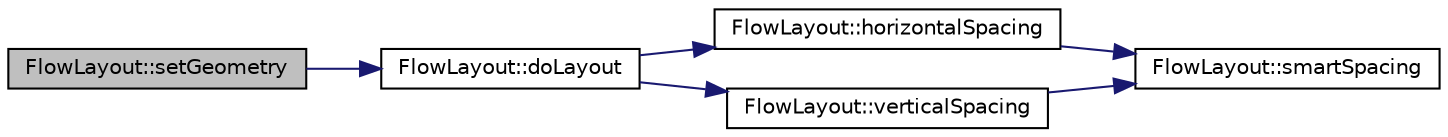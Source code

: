 digraph "FlowLayout::setGeometry"
{
  edge [fontname="Helvetica",fontsize="10",labelfontname="Helvetica",labelfontsize="10"];
  node [fontname="Helvetica",fontsize="10",shape=record];
  rankdir="LR";
  Node39 [label="FlowLayout::setGeometry",height=0.2,width=0.4,color="black", fillcolor="grey75", style="filled", fontcolor="black"];
  Node39 -> Node40 [color="midnightblue",fontsize="10",style="solid",fontname="Helvetica"];
  Node40 [label="FlowLayout::doLayout",height=0.2,width=0.4,color="black", fillcolor="white", style="filled",URL="$de/d94/class_flow_layout.html#af0e17c24ac7b5f82511658507ac9a2ac",tooltip="[8] "];
  Node40 -> Node41 [color="midnightblue",fontsize="10",style="solid",fontname="Helvetica"];
  Node41 [label="FlowLayout::horizontalSpacing",height=0.2,width=0.4,color="black", fillcolor="white", style="filled",URL="$de/d94/class_flow_layout.html#a05a9929bf2d7749c8d45afe1fc15b27e",tooltip="[3] "];
  Node41 -> Node42 [color="midnightblue",fontsize="10",style="solid",fontname="Helvetica"];
  Node42 [label="FlowLayout::smartSpacing",height=0.2,width=0.4,color="black", fillcolor="white", style="filled",URL="$de/d94/class_flow_layout.html#aa8c99ccccc834c47f125040205f1aac8",tooltip="[11] [12] "];
  Node40 -> Node43 [color="midnightblue",fontsize="10",style="solid",fontname="Helvetica"];
  Node43 [label="FlowLayout::verticalSpacing",height=0.2,width=0.4,color="black", fillcolor="white", style="filled",URL="$de/d94/class_flow_layout.html#a06210851533f6e9d0d09477968aa0eb5"];
  Node43 -> Node42 [color="midnightblue",fontsize="10",style="solid",fontname="Helvetica"];
}
